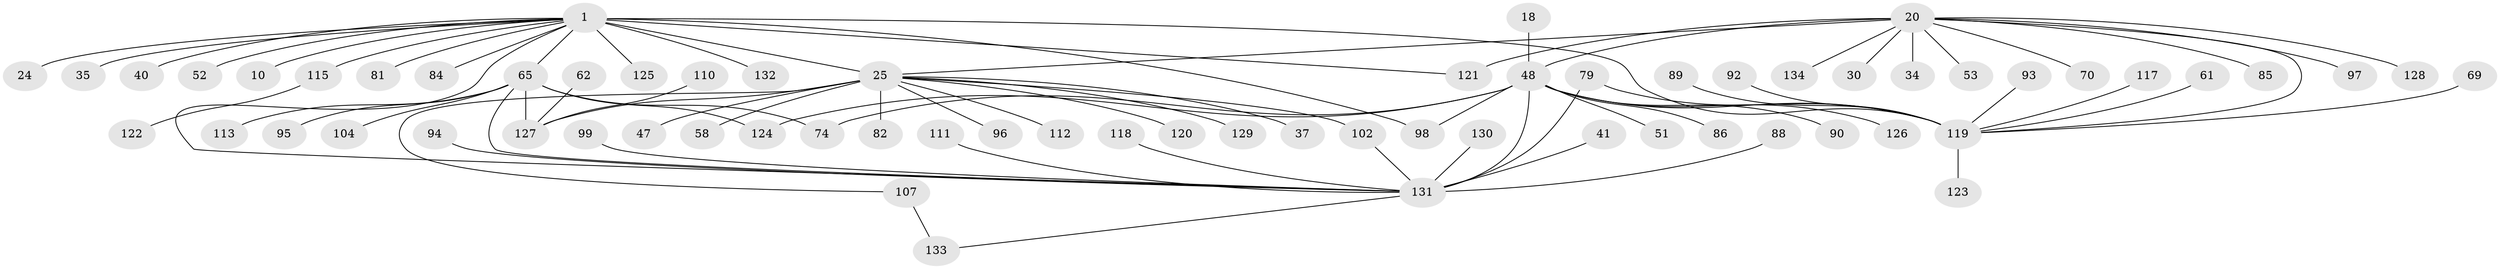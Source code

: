 // original degree distribution, {22: 0.007462686567164179, 8: 0.014925373134328358, 9: 0.007462686567164179, 6: 0.014925373134328358, 5: 0.04477611940298507, 17: 0.007462686567164179, 3: 0.11194029850746269, 2: 0.23880597014925373, 1: 0.5074626865671642, 7: 0.022388059701492536, 4: 0.022388059701492536}
// Generated by graph-tools (version 1.1) at 2025/47/03/09/25 04:47:55]
// undirected, 67 vertices, 78 edges
graph export_dot {
graph [start="1"]
  node [color=gray90,style=filled];
  1;
  10;
  18;
  20 [super="+11"];
  24;
  25 [super="+3+4"];
  30;
  34;
  35;
  37;
  40;
  41;
  47;
  48 [super="+6"];
  51 [super="+32"];
  52;
  53;
  58;
  61;
  62;
  65 [super="+46"];
  69;
  70 [super="+33+56+60"];
  74;
  79;
  81;
  82;
  84 [super="+67"];
  85;
  86;
  88;
  89 [super="+64"];
  90;
  92;
  93;
  94;
  95;
  96;
  97;
  98 [super="+27"];
  99 [super="+26+54"];
  102 [super="+101"];
  104;
  107 [super="+50"];
  110;
  111;
  112;
  113 [super="+100"];
  115 [super="+59+71+103"];
  117;
  118 [super="+68"];
  119 [super="+38+29+73+108"];
  120;
  121 [super="+9"];
  122 [super="+105"];
  123;
  124 [super="+87"];
  125;
  126 [super="+23"];
  127 [super="+17"];
  128;
  129;
  130;
  131 [super="+2+116+114"];
  132;
  133;
  134;
  1 -- 10;
  1 -- 24;
  1 -- 25 [weight=3];
  1 -- 35;
  1 -- 40;
  1 -- 52;
  1 -- 65 [weight=2];
  1 -- 81;
  1 -- 119 [weight=4];
  1 -- 125;
  1 -- 132;
  1 -- 131;
  1 -- 115;
  1 -- 121;
  1 -- 98;
  1 -- 84;
  18 -- 48;
  20 -- 30;
  20 -- 53;
  20 -- 97;
  20 -- 128;
  20 -- 34;
  20 -- 134;
  20 -- 85;
  20 -- 121;
  20 -- 25;
  20 -- 119;
  20 -- 48 [weight=2];
  20 -- 70;
  25 -- 129;
  25 -- 96;
  25 -- 47;
  25 -- 120;
  25 -- 112;
  25 -- 82;
  25 -- 37;
  25 -- 58;
  25 -- 127;
  25 -- 107;
  25 -- 102;
  41 -- 131;
  48 -- 119 [weight=3];
  48 -- 98;
  48 -- 131 [weight=4];
  48 -- 74;
  48 -- 86;
  48 -- 90;
  48 -- 126;
  48 -- 51;
  48 -- 124;
  61 -- 119;
  62 -- 127;
  65 -- 74;
  65 -- 95;
  65 -- 104;
  65 -- 127 [weight=2];
  65 -- 131;
  65 -- 124;
  65 -- 113;
  69 -- 119;
  79 -- 119;
  79 -- 131;
  88 -- 131;
  89 -- 119;
  92 -- 119;
  93 -- 119;
  94 -- 131;
  99 -- 131;
  102 -- 131;
  107 -- 133;
  110 -- 127;
  111 -- 131;
  115 -- 122;
  117 -- 119;
  118 -- 131;
  119 -- 123;
  130 -- 131;
  131 -- 133;
}
